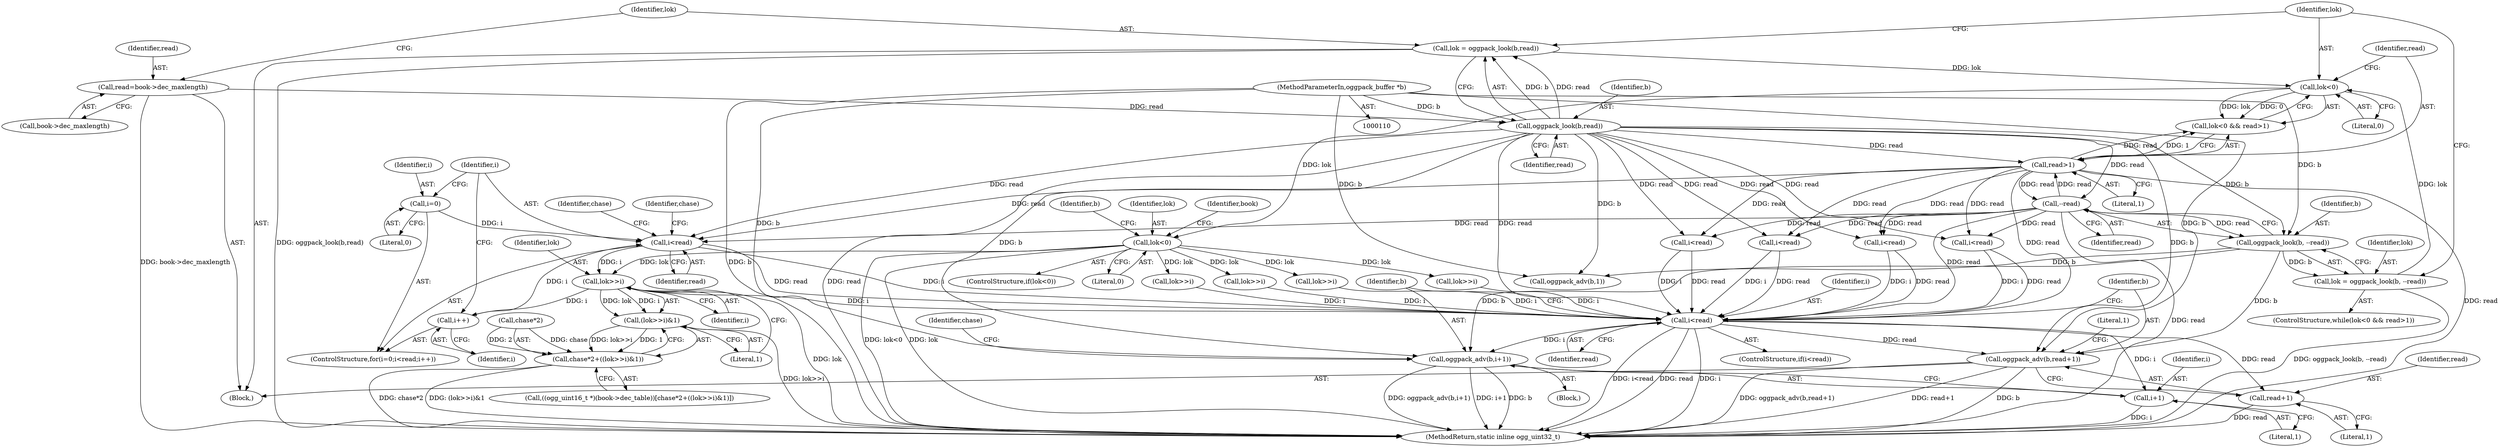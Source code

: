 digraph "0_Android_eeb4e45d5683f88488c083ecf142dc89bc3f0b47_2@API" {
"1000280" [label="(Call,i<read)"];
"1000283" [label="(Call,i++)"];
"1000299" [label="(Call,lok>>i)"];
"1000146" [label="(Call,lok<0)"];
"1000133" [label="(Call,lok<0)"];
"1000125" [label="(Call,lok = oggpack_look(b,read))"];
"1000127" [label="(Call,oggpack_look(b,read))"];
"1000112" [label="(MethodParameterIn,oggpack_buffer *b)"];
"1000119" [label="(Call,read=book->dec_maxlength)"];
"1000139" [label="(Call,lok = oggpack_look(b, --read))"];
"1000141" [label="(Call,oggpack_look(b, --read))"];
"1000143" [label="(Call,--read)"];
"1000136" [label="(Call,read>1)"];
"1000280" [label="(Call,i<read)"];
"1000277" [label="(Call,i=0)"];
"1000422" [label="(Call,i<read)"];
"1000426" [label="(Call,oggpack_adv(b,i+1))"];
"1000428" [label="(Call,i+1)"];
"1000433" [label="(Call,oggpack_adv(b,read+1))"];
"1000435" [label="(Call,read+1)"];
"1000298" [label="(Call,(lok>>i)&1)"];
"1000294" [label="(Call,chase*2+((lok>>i)&1))"];
"1000278" [label="(Identifier,i)"];
"1000436" [label="(Identifier,read)"];
"1000139" [label="(Call,lok = oggpack_look(b, --read))"];
"1000279" [label="(Literal,0)"];
"1000326" [label="(Call,i<read)"];
"1000126" [label="(Identifier,lok)"];
"1000175" [label="(Call,i<read)"];
"1000435" [label="(Call,read+1)"];
"1000287" [label="(Identifier,chase)"];
"1000437" [label="(Literal,1)"];
"1000128" [label="(Identifier,b)"];
"1000427" [label="(Identifier,b)"];
"1000281" [label="(Identifier,i)"];
"1000151" [label="(Identifier,b)"];
"1000422" [label="(Call,i<read)"];
"1000424" [label="(Identifier,read)"];
"1000143" [label="(Call,--read)"];
"1000137" [label="(Identifier,read)"];
"1000294" [label="(Call,chase*2+((lok>>i)&1))"];
"1000284" [label="(Identifier,i)"];
"1000301" [label="(Identifier,i)"];
"1000277" [label="(Call,i=0)"];
"1000141" [label="(Call,oggpack_look(b, --read))"];
"1000295" [label="(Call,chase*2)"];
"1000140" [label="(Identifier,lok)"];
"1000113" [label="(Block,)"];
"1000120" [label="(Identifier,read)"];
"1000190" [label="(Call,lok>>i)"];
"1000432" [label="(Identifier,chase)"];
"1000142" [label="(Identifier,b)"];
"1000119" [label="(Call,read=book->dec_maxlength)"];
"1000136" [label="(Call,read>1)"];
"1000309" [label="(Identifier,chase)"];
"1000148" [label="(Literal,0)"];
"1000147" [label="(Identifier,lok)"];
"1000135" [label="(Literal,0)"];
"1000298" [label="(Call,(lok>>i)&1)"];
"1000138" [label="(Literal,1)"];
"1000299" [label="(Call,lok>>i)"];
"1000441" [label="(MethodReturn,static inline ogg_uint32_t)"];
"1000146" [label="(Call,lok<0)"];
"1000129" [label="(Identifier,read)"];
"1000300" [label="(Identifier,lok)"];
"1000133" [label="(Call,lok<0)"];
"1000217" [label="(Call,i<read)"];
"1000131" [label="(ControlStructure,while(lok<0 && read>1))"];
"1000125" [label="(Call,lok = oggpack_look(b,read))"];
"1000127" [label="(Call,oggpack_look(b,read))"];
"1000421" [label="(ControlStructure,if(i<read))"];
"1000112" [label="(MethodParameterIn,oggpack_buffer *b)"];
"1000433" [label="(Call,oggpack_adv(b,read+1))"];
"1000429" [label="(Identifier,i)"];
"1000423" [label="(Identifier,i)"];
"1000428" [label="(Call,i+1)"];
"1000282" [label="(Identifier,read)"];
"1000426" [label="(Call,oggpack_adv(b,i+1))"];
"1000434" [label="(Identifier,b)"];
"1000283" [label="(Call,i++)"];
"1000430" [label="(Literal,1)"];
"1000408" [label="(Call,lok>>i)"];
"1000280" [label="(Call,i<read)"];
"1000132" [label="(Call,lok<0 && read>1)"];
"1000134" [label="(Identifier,lok)"];
"1000440" [label="(Literal,1)"];
"1000276" [label="(ControlStructure,for(i=0;i<read;i++))"];
"1000145" [label="(ControlStructure,if(lok<0))"];
"1000288" [label="(Call,((ogg_uint16_t *)(book->dec_table))[chase*2+((lok>>i)&1)])"];
"1000150" [label="(Call,oggpack_adv(b,1))"];
"1000336" [label="(Call,lok>>i)"];
"1000158" [label="(Identifier,book)"];
"1000389" [label="(Call,i<read)"];
"1000121" [label="(Call,book->dec_maxlength)"];
"1000302" [label="(Literal,1)"];
"1000425" [label="(Block,)"];
"1000227" [label="(Call,lok>>i)"];
"1000144" [label="(Identifier,read)"];
"1000280" -> "1000276"  [label="AST: "];
"1000280" -> "1000282"  [label="CFG: "];
"1000281" -> "1000280"  [label="AST: "];
"1000282" -> "1000280"  [label="AST: "];
"1000287" -> "1000280"  [label="CFG: "];
"1000309" -> "1000280"  [label="CFG: "];
"1000283" -> "1000280"  [label="DDG: i"];
"1000277" -> "1000280"  [label="DDG: i"];
"1000136" -> "1000280"  [label="DDG: read"];
"1000127" -> "1000280"  [label="DDG: read"];
"1000143" -> "1000280"  [label="DDG: read"];
"1000280" -> "1000299"  [label="DDG: i"];
"1000280" -> "1000422"  [label="DDG: i"];
"1000280" -> "1000422"  [label="DDG: read"];
"1000283" -> "1000276"  [label="AST: "];
"1000283" -> "1000284"  [label="CFG: "];
"1000284" -> "1000283"  [label="AST: "];
"1000281" -> "1000283"  [label="CFG: "];
"1000299" -> "1000283"  [label="DDG: i"];
"1000299" -> "1000298"  [label="AST: "];
"1000299" -> "1000301"  [label="CFG: "];
"1000300" -> "1000299"  [label="AST: "];
"1000301" -> "1000299"  [label="AST: "];
"1000302" -> "1000299"  [label="CFG: "];
"1000299" -> "1000441"  [label="DDG: lok"];
"1000299" -> "1000298"  [label="DDG: lok"];
"1000299" -> "1000298"  [label="DDG: i"];
"1000146" -> "1000299"  [label="DDG: lok"];
"1000299" -> "1000422"  [label="DDG: i"];
"1000146" -> "1000145"  [label="AST: "];
"1000146" -> "1000148"  [label="CFG: "];
"1000147" -> "1000146"  [label="AST: "];
"1000148" -> "1000146"  [label="AST: "];
"1000151" -> "1000146"  [label="CFG: "];
"1000158" -> "1000146"  [label="CFG: "];
"1000146" -> "1000441"  [label="DDG: lok<0"];
"1000146" -> "1000441"  [label="DDG: lok"];
"1000133" -> "1000146"  [label="DDG: lok"];
"1000146" -> "1000190"  [label="DDG: lok"];
"1000146" -> "1000227"  [label="DDG: lok"];
"1000146" -> "1000336"  [label="DDG: lok"];
"1000146" -> "1000408"  [label="DDG: lok"];
"1000133" -> "1000132"  [label="AST: "];
"1000133" -> "1000135"  [label="CFG: "];
"1000134" -> "1000133"  [label="AST: "];
"1000135" -> "1000133"  [label="AST: "];
"1000137" -> "1000133"  [label="CFG: "];
"1000132" -> "1000133"  [label="CFG: "];
"1000133" -> "1000132"  [label="DDG: lok"];
"1000133" -> "1000132"  [label="DDG: 0"];
"1000125" -> "1000133"  [label="DDG: lok"];
"1000139" -> "1000133"  [label="DDG: lok"];
"1000125" -> "1000113"  [label="AST: "];
"1000125" -> "1000127"  [label="CFG: "];
"1000126" -> "1000125"  [label="AST: "];
"1000127" -> "1000125"  [label="AST: "];
"1000134" -> "1000125"  [label="CFG: "];
"1000125" -> "1000441"  [label="DDG: oggpack_look(b,read)"];
"1000127" -> "1000125"  [label="DDG: b"];
"1000127" -> "1000125"  [label="DDG: read"];
"1000127" -> "1000129"  [label="CFG: "];
"1000128" -> "1000127"  [label="AST: "];
"1000129" -> "1000127"  [label="AST: "];
"1000127" -> "1000441"  [label="DDG: read"];
"1000112" -> "1000127"  [label="DDG: b"];
"1000119" -> "1000127"  [label="DDG: read"];
"1000127" -> "1000136"  [label="DDG: read"];
"1000127" -> "1000141"  [label="DDG: b"];
"1000127" -> "1000143"  [label="DDG: read"];
"1000127" -> "1000150"  [label="DDG: b"];
"1000127" -> "1000175"  [label="DDG: read"];
"1000127" -> "1000217"  [label="DDG: read"];
"1000127" -> "1000326"  [label="DDG: read"];
"1000127" -> "1000389"  [label="DDG: read"];
"1000127" -> "1000422"  [label="DDG: read"];
"1000127" -> "1000426"  [label="DDG: b"];
"1000127" -> "1000433"  [label="DDG: b"];
"1000112" -> "1000110"  [label="AST: "];
"1000112" -> "1000441"  [label="DDG: b"];
"1000112" -> "1000141"  [label="DDG: b"];
"1000112" -> "1000150"  [label="DDG: b"];
"1000112" -> "1000426"  [label="DDG: b"];
"1000112" -> "1000433"  [label="DDG: b"];
"1000119" -> "1000113"  [label="AST: "];
"1000119" -> "1000121"  [label="CFG: "];
"1000120" -> "1000119"  [label="AST: "];
"1000121" -> "1000119"  [label="AST: "];
"1000126" -> "1000119"  [label="CFG: "];
"1000119" -> "1000441"  [label="DDG: book->dec_maxlength"];
"1000139" -> "1000131"  [label="AST: "];
"1000139" -> "1000141"  [label="CFG: "];
"1000140" -> "1000139"  [label="AST: "];
"1000141" -> "1000139"  [label="AST: "];
"1000134" -> "1000139"  [label="CFG: "];
"1000139" -> "1000441"  [label="DDG: oggpack_look(b, --read)"];
"1000141" -> "1000139"  [label="DDG: b"];
"1000141" -> "1000143"  [label="CFG: "];
"1000142" -> "1000141"  [label="AST: "];
"1000143" -> "1000141"  [label="AST: "];
"1000143" -> "1000141"  [label="DDG: read"];
"1000141" -> "1000150"  [label="DDG: b"];
"1000141" -> "1000426"  [label="DDG: b"];
"1000141" -> "1000433"  [label="DDG: b"];
"1000143" -> "1000144"  [label="CFG: "];
"1000144" -> "1000143"  [label="AST: "];
"1000143" -> "1000441"  [label="DDG: read"];
"1000143" -> "1000136"  [label="DDG: read"];
"1000136" -> "1000143"  [label="DDG: read"];
"1000143" -> "1000175"  [label="DDG: read"];
"1000143" -> "1000217"  [label="DDG: read"];
"1000143" -> "1000326"  [label="DDG: read"];
"1000143" -> "1000389"  [label="DDG: read"];
"1000143" -> "1000422"  [label="DDG: read"];
"1000136" -> "1000132"  [label="AST: "];
"1000136" -> "1000138"  [label="CFG: "];
"1000137" -> "1000136"  [label="AST: "];
"1000138" -> "1000136"  [label="AST: "];
"1000132" -> "1000136"  [label="CFG: "];
"1000136" -> "1000441"  [label="DDG: read"];
"1000136" -> "1000132"  [label="DDG: read"];
"1000136" -> "1000132"  [label="DDG: 1"];
"1000136" -> "1000175"  [label="DDG: read"];
"1000136" -> "1000217"  [label="DDG: read"];
"1000136" -> "1000326"  [label="DDG: read"];
"1000136" -> "1000389"  [label="DDG: read"];
"1000136" -> "1000422"  [label="DDG: read"];
"1000277" -> "1000276"  [label="AST: "];
"1000277" -> "1000279"  [label="CFG: "];
"1000278" -> "1000277"  [label="AST: "];
"1000279" -> "1000277"  [label="AST: "];
"1000281" -> "1000277"  [label="CFG: "];
"1000422" -> "1000421"  [label="AST: "];
"1000422" -> "1000424"  [label="CFG: "];
"1000423" -> "1000422"  [label="AST: "];
"1000424" -> "1000422"  [label="AST: "];
"1000427" -> "1000422"  [label="CFG: "];
"1000434" -> "1000422"  [label="CFG: "];
"1000422" -> "1000441"  [label="DDG: i"];
"1000422" -> "1000441"  [label="DDG: i<read"];
"1000422" -> "1000441"  [label="DDG: read"];
"1000227" -> "1000422"  [label="DDG: i"];
"1000175" -> "1000422"  [label="DDG: i"];
"1000175" -> "1000422"  [label="DDG: read"];
"1000408" -> "1000422"  [label="DDG: i"];
"1000326" -> "1000422"  [label="DDG: i"];
"1000326" -> "1000422"  [label="DDG: read"];
"1000190" -> "1000422"  [label="DDG: i"];
"1000217" -> "1000422"  [label="DDG: i"];
"1000217" -> "1000422"  [label="DDG: read"];
"1000336" -> "1000422"  [label="DDG: i"];
"1000389" -> "1000422"  [label="DDG: i"];
"1000389" -> "1000422"  [label="DDG: read"];
"1000422" -> "1000426"  [label="DDG: i"];
"1000422" -> "1000428"  [label="DDG: i"];
"1000422" -> "1000433"  [label="DDG: read"];
"1000422" -> "1000435"  [label="DDG: read"];
"1000426" -> "1000425"  [label="AST: "];
"1000426" -> "1000428"  [label="CFG: "];
"1000427" -> "1000426"  [label="AST: "];
"1000428" -> "1000426"  [label="AST: "];
"1000432" -> "1000426"  [label="CFG: "];
"1000426" -> "1000441"  [label="DDG: i+1"];
"1000426" -> "1000441"  [label="DDG: b"];
"1000426" -> "1000441"  [label="DDG: oggpack_adv(b,i+1)"];
"1000428" -> "1000430"  [label="CFG: "];
"1000429" -> "1000428"  [label="AST: "];
"1000430" -> "1000428"  [label="AST: "];
"1000428" -> "1000441"  [label="DDG: i"];
"1000433" -> "1000113"  [label="AST: "];
"1000433" -> "1000435"  [label="CFG: "];
"1000434" -> "1000433"  [label="AST: "];
"1000435" -> "1000433"  [label="AST: "];
"1000440" -> "1000433"  [label="CFG: "];
"1000433" -> "1000441"  [label="DDG: b"];
"1000433" -> "1000441"  [label="DDG: oggpack_adv(b,read+1)"];
"1000433" -> "1000441"  [label="DDG: read+1"];
"1000435" -> "1000437"  [label="CFG: "];
"1000436" -> "1000435"  [label="AST: "];
"1000437" -> "1000435"  [label="AST: "];
"1000435" -> "1000441"  [label="DDG: read"];
"1000298" -> "1000294"  [label="AST: "];
"1000298" -> "1000302"  [label="CFG: "];
"1000302" -> "1000298"  [label="AST: "];
"1000294" -> "1000298"  [label="CFG: "];
"1000298" -> "1000441"  [label="DDG: lok>>i"];
"1000298" -> "1000294"  [label="DDG: lok>>i"];
"1000298" -> "1000294"  [label="DDG: 1"];
"1000294" -> "1000288"  [label="AST: "];
"1000295" -> "1000294"  [label="AST: "];
"1000288" -> "1000294"  [label="CFG: "];
"1000294" -> "1000441"  [label="DDG: (lok>>i)&1"];
"1000294" -> "1000441"  [label="DDG: chase*2"];
"1000295" -> "1000294"  [label="DDG: chase"];
"1000295" -> "1000294"  [label="DDG: 2"];
}
